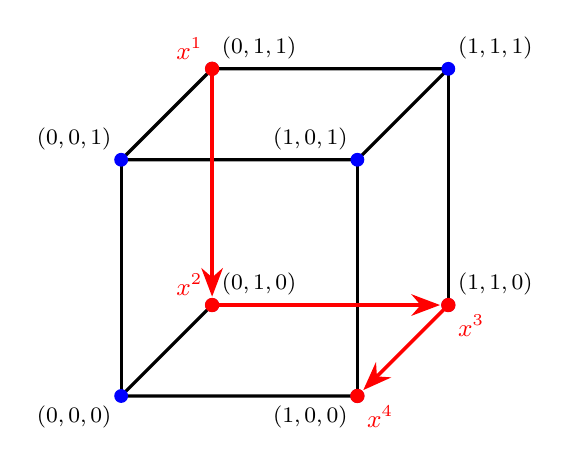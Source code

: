 \begin{tikzpicture}[font=\footnotesize]
    % mark apexes of a cube
    \coordinate[label=below left:{$(0,0,0)$}] (A) at (0,0,3);
    \coordinate[label=below left:{$(1,0,0)$}] (B) at (3,0,3);
    \coordinate[label=above right:{$(0,1,0)$}] (C) at (0,0,0);
    \coordinate[label=above right:{$(1,1,0)$}] (D) at (3,0,0);

    \coordinate[label=above left:{$(0,0,1)$}] (E) at (0,3,3);
    \coordinate[label=above left:{$(1,0,1)$}] (F) at (3,3,3); % [label={[shift={(-0.5,0)}]{$(1,0,1)$}}]
    \coordinate[label=above right:{$(0,1,1)$}] (G) at (0,3,0);
    \coordinate[label=above right:{$(1,1,1)$}] (H) at (3,3,0);

    % rename some of them to create a path
    \coordinate[label={[red,font=\small]above left:{$x^1$}}] (G) at (0,3,0);
    \coordinate[label={[red,font=\small]above left:{$x^2$}}] (C) at (0,0,0);
    \coordinate[label={[red,font=\small]below right:{$x^3$}}] (D) at (3,0,0);
    \coordinate[label={[red,font=\small]below right:{$x^4$}}] (B) at (3,0,3);

    % draw the cube
    \draw[very thick] (C) -- (A) -- (B);
    \draw[very thick] (E) -- (G) -- (H) -- (F) -- (E);
    \draw[very thick] (E) -- (A);
    \draw[very thick] (D) -- (H);
    \draw[very thick] (F) -- (B);

    % mark blue points in each apex
    \foreach \point in {A,B,C,D,E,F,G,H}{
        \fill[blue] (\point) circle [radius=2.5pt];
    }

    % mark red points of the path
    \foreach \pathpoint in {G,C,D,B}{
        \fill[red] (\pathpoint) circle [radius=2.6pt];
    }

    % draw arrows in a path
    \draw[red,-{Stealth[scale=1.2]},shorten >= 3pt,line width=1.25pt] (G) -- (C);
    \draw[red,-{Stealth[scale=1.2]},shorten >= 3pt,line width=1.25pt] (C) -- (D);
    \draw[red,-{Stealth[scale=1.2]},shorten >= 3pt,line width=1.25pt] (D) -- (B);

    % some extentions:
    % 1) draw the text near an arrow
    % \draw[-{Stealth[scale=1.2]}, line width=1pt] (A) -- node [left] {$\frac{1-p}{3}$} +(0,2,0);
    % 2) draw circle-arrow near the point
    % \draw[
    %     -{Stealth[scale=1.2]},
    %     line width=1pt,
    % ] (0,0,3) arc (0:355:0.5) node[below right] {$p$};
\end{tikzpicture}